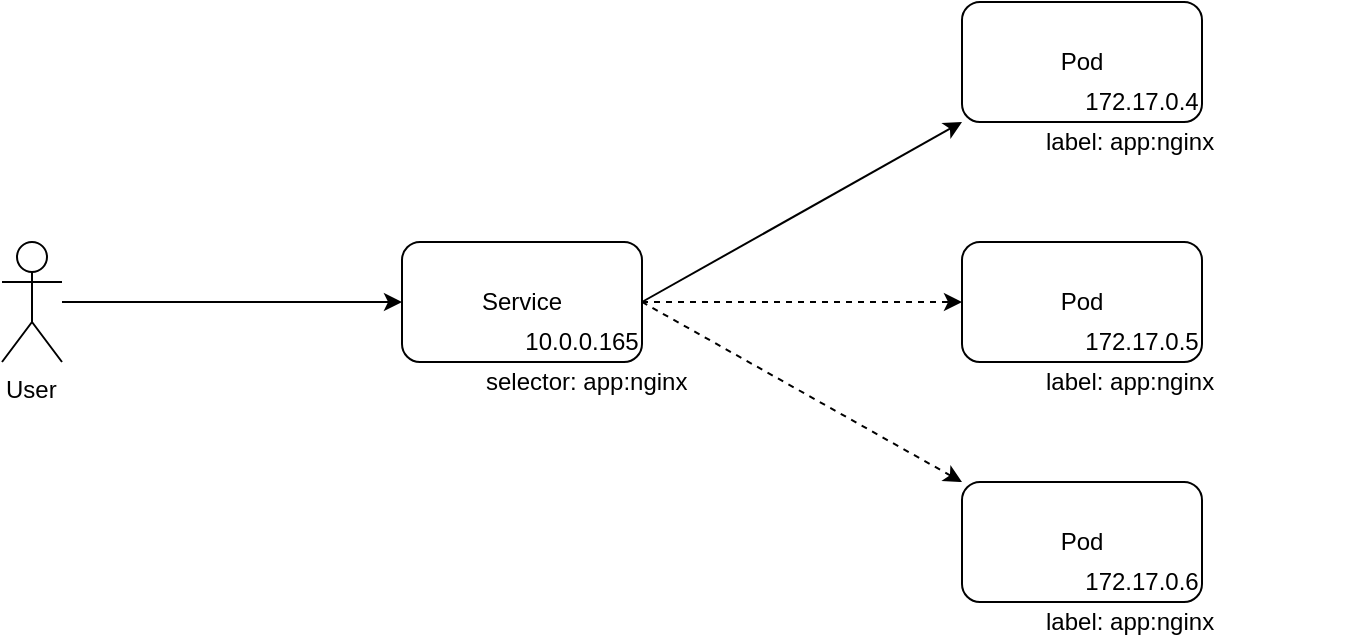 <mxfile version="12.9.13" type="device"><diagram id="gDs6NV6b2C9FAkMPGjn7" name="Page-1"><mxGraphModel dx="1422" dy="801" grid="1" gridSize="10" guides="1" tooltips="1" connect="1" arrows="1" fold="1" page="1" pageScale="1" pageWidth="827" pageHeight="1169" math="0" shadow="0"><root><mxCell id="0"/><mxCell id="1" parent="0"/><mxCell id="OthhXJ6yvUmLMTobvr2J-1" value="Service" style="rounded=1;whiteSpace=wrap;html=1;" vertex="1" parent="1"><mxGeometry x="280" y="280" width="120" height="60" as="geometry"/></mxCell><mxCell id="OthhXJ6yvUmLMTobvr2J-3" value="selector: app:nginx" style="text;html=1;strokeColor=none;fillColor=none;align=left;verticalAlign=middle;whiteSpace=wrap;rounded=0;" vertex="1" parent="1"><mxGeometry x="320" y="340" width="120" height="20" as="geometry"/></mxCell><mxCell id="OthhXJ6yvUmLMTobvr2J-4" value="Pod" style="rounded=1;whiteSpace=wrap;html=1;" vertex="1" parent="1"><mxGeometry x="560" y="160" width="120" height="60" as="geometry"/></mxCell><mxCell id="OthhXJ6yvUmLMTobvr2J-7" value="label: app:nginx" style="text;html=1;strokeColor=none;fillColor=none;align=left;verticalAlign=middle;whiteSpace=wrap;rounded=0;" vertex="1" parent="1"><mxGeometry x="600" y="220" width="160" height="20" as="geometry"/></mxCell><mxCell id="OthhXJ6yvUmLMTobvr2J-9" value="Pod" style="rounded=1;whiteSpace=wrap;html=1;" vertex="1" parent="1"><mxGeometry x="560" y="280" width="120" height="60" as="geometry"/></mxCell><mxCell id="OthhXJ6yvUmLMTobvr2J-10" value="label: app:nginx" style="text;html=1;strokeColor=none;fillColor=none;align=left;verticalAlign=middle;whiteSpace=wrap;rounded=0;" vertex="1" parent="1"><mxGeometry x="600" y="340" width="160" height="20" as="geometry"/></mxCell><mxCell id="OthhXJ6yvUmLMTobvr2J-11" value="Pod" style="rounded=1;whiteSpace=wrap;html=1;" vertex="1" parent="1"><mxGeometry x="560" y="400" width="120" height="60" as="geometry"/></mxCell><mxCell id="OthhXJ6yvUmLMTobvr2J-12" value="label: app:nginx" style="text;html=1;strokeColor=none;fillColor=none;align=left;verticalAlign=middle;whiteSpace=wrap;rounded=0;" vertex="1" parent="1"><mxGeometry x="600" y="460" width="160" height="20" as="geometry"/></mxCell><mxCell id="OthhXJ6yvUmLMTobvr2J-13" value="10.0.0.165" style="text;html=1;strokeColor=none;fillColor=none;align=center;verticalAlign=middle;whiteSpace=wrap;rounded=0;" vertex="1" parent="1"><mxGeometry x="340" y="320" width="60" height="20" as="geometry"/></mxCell><mxCell id="OthhXJ6yvUmLMTobvr2J-14" value="172.17.0.4" style="text;html=1;strokeColor=none;fillColor=none;align=center;verticalAlign=middle;whiteSpace=wrap;rounded=0;" vertex="1" parent="1"><mxGeometry x="620" y="200" width="60" height="20" as="geometry"/></mxCell><mxCell id="OthhXJ6yvUmLMTobvr2J-15" value="172.17.0.5" style="text;html=1;strokeColor=none;fillColor=none;align=center;verticalAlign=middle;whiteSpace=wrap;rounded=0;" vertex="1" parent="1"><mxGeometry x="620" y="320" width="60" height="20" as="geometry"/></mxCell><mxCell id="OthhXJ6yvUmLMTobvr2J-16" value="172.17.0.6" style="text;html=1;strokeColor=none;fillColor=none;align=center;verticalAlign=middle;whiteSpace=wrap;rounded=0;" vertex="1" parent="1"><mxGeometry x="620" y="440" width="60" height="20" as="geometry"/></mxCell><mxCell id="OthhXJ6yvUmLMTobvr2J-18" style="edgeStyle=orthogonalEdgeStyle;rounded=0;orthogonalLoop=1;jettySize=auto;html=1;entryX=0;entryY=0.5;entryDx=0;entryDy=0;" edge="1" parent="1" source="OthhXJ6yvUmLMTobvr2J-17" target="OthhXJ6yvUmLMTobvr2J-1"><mxGeometry relative="1" as="geometry"/></mxCell><mxCell id="OthhXJ6yvUmLMTobvr2J-17" value="User" style="shape=umlActor;verticalLabelPosition=bottom;labelBackgroundColor=#ffffff;verticalAlign=top;html=1;outlineConnect=0;align=left;" vertex="1" parent="1"><mxGeometry x="80" y="280" width="30" height="60" as="geometry"/></mxCell><mxCell id="OthhXJ6yvUmLMTobvr2J-27" value="" style="endArrow=classic;html=1;entryX=0;entryY=1;entryDx=0;entryDy=0;" edge="1" parent="1" target="OthhXJ6yvUmLMTobvr2J-4"><mxGeometry width="50" height="50" relative="1" as="geometry"><mxPoint x="400" y="310" as="sourcePoint"/><mxPoint x="450" y="260" as="targetPoint"/><Array as="points"/></mxGeometry></mxCell><mxCell id="OthhXJ6yvUmLMTobvr2J-28" value="" style="endArrow=classic;html=1;exitX=1;exitY=0.5;exitDx=0;exitDy=0;entryX=0;entryY=0.5;entryDx=0;entryDy=0;dashed=1;" edge="1" parent="1" source="OthhXJ6yvUmLMTobvr2J-1" target="OthhXJ6yvUmLMTobvr2J-9"><mxGeometry width="50" height="50" relative="1" as="geometry"><mxPoint x="470" y="400" as="sourcePoint"/><mxPoint x="520" y="350" as="targetPoint"/></mxGeometry></mxCell><mxCell id="OthhXJ6yvUmLMTobvr2J-29" value="" style="endArrow=classic;html=1;dashed=1;entryX=0;entryY=0;entryDx=0;entryDy=0;" edge="1" parent="1" target="OthhXJ6yvUmLMTobvr2J-11"><mxGeometry width="50" height="50" relative="1" as="geometry"><mxPoint x="400" y="310" as="sourcePoint"/><mxPoint x="610" y="380" as="targetPoint"/></mxGeometry></mxCell></root></mxGraphModel></diagram></mxfile>